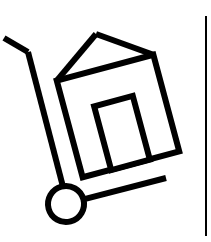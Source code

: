 <mxfile version="24.2.2" type="github">
  <diagram name="Page-1" id="KBMxZEWK2XRapFiCriQE">
    <mxGraphModel dx="281" dy="145" grid="1" gridSize="10" guides="1" tooltips="1" connect="1" arrows="1" fold="1" page="1" pageScale="1" pageWidth="823" pageHeight="365" math="0" shadow="0">
      <root>
        <mxCell id="0" />
        <mxCell id="1" parent="0" />
        <mxCell id="R3GazH2n3Gu1cFq4PYQI-12" value="" style="group;rotation=-15;" vertex="1" connectable="0" parent="1">
          <mxGeometry x="430" y="130" width="70" height="98" as="geometry" />
        </mxCell>
        <mxCell id="R3GazH2n3Gu1cFq4PYQI-1" value="" style="rounded=0;whiteSpace=wrap;html=1;rotation=-15;strokeWidth=3;" vertex="1" parent="R3GazH2n3Gu1cFq4PYQI-12">
          <mxGeometry x="21" y="25" width="50" height="50" as="geometry" />
        </mxCell>
        <mxCell id="R3GazH2n3Gu1cFq4PYQI-4" value="" style="endArrow=none;html=1;rounded=0;strokeWidth=3;" edge="1" parent="R3GazH2n3Gu1cFq4PYQI-12">
          <mxGeometry width="50" height="50" relative="1" as="geometry">
            <mxPoint x="21" y="95" as="sourcePoint" />
            <mxPoint x="1" y="18" as="targetPoint" />
          </mxGeometry>
        </mxCell>
        <mxCell id="R3GazH2n3Gu1cFq4PYQI-5" value="" style="endArrow=none;html=1;rounded=0;strokeWidth=3;" edge="1" parent="R3GazH2n3Gu1cFq4PYQI-12" source="R3GazH2n3Gu1cFq4PYQI-10">
          <mxGeometry width="50" height="50" relative="1" as="geometry">
            <mxPoint x="21" y="94" as="sourcePoint" />
            <mxPoint x="70" y="81" as="targetPoint" />
          </mxGeometry>
        </mxCell>
        <mxCell id="R3GazH2n3Gu1cFq4PYQI-6" value="" style="endArrow=none;html=1;rounded=0;strokeWidth=3;" edge="1" parent="R3GazH2n3Gu1cFq4PYQI-12">
          <mxGeometry width="50" height="50" relative="1" as="geometry">
            <mxPoint x="-11" y="11" as="sourcePoint" />
            <mxPoint x="1" y="18" as="targetPoint" />
            <Array as="points">
              <mxPoint x="1" y="18" />
            </Array>
          </mxGeometry>
        </mxCell>
        <mxCell id="R3GazH2n3Gu1cFq4PYQI-8" value="" style="endArrow=none;html=1;rounded=0;exitX=0;exitY=0;exitDx=0;exitDy=0;strokeWidth=3;" edge="1" parent="R3GazH2n3Gu1cFq4PYQI-12" source="R3GazH2n3Gu1cFq4PYQI-1">
          <mxGeometry width="50" height="50" relative="1" as="geometry">
            <mxPoint x="36" y="71" as="sourcePoint" />
            <mxPoint x="35" y="9" as="targetPoint" />
          </mxGeometry>
        </mxCell>
        <mxCell id="R3GazH2n3Gu1cFq4PYQI-9" value="" style="endArrow=none;html=1;rounded=0;exitX=1;exitY=0;exitDx=0;exitDy=0;strokeWidth=3;" edge="1" parent="R3GazH2n3Gu1cFq4PYQI-12" source="R3GazH2n3Gu1cFq4PYQI-1">
          <mxGeometry width="50" height="50" relative="1" as="geometry">
            <mxPoint x="36" y="71" as="sourcePoint" />
            <mxPoint x="35" y="9" as="targetPoint" />
          </mxGeometry>
        </mxCell>
        <mxCell id="R3GazH2n3Gu1cFq4PYQI-11" value="" style="endArrow=none;html=1;rounded=0;strokeWidth=3;" edge="1" parent="R3GazH2n3Gu1cFq4PYQI-12" target="R3GazH2n3Gu1cFq4PYQI-10">
          <mxGeometry width="50" height="50" relative="1" as="geometry">
            <mxPoint x="21" y="94" as="sourcePoint" />
            <mxPoint x="70" y="81" as="targetPoint" />
          </mxGeometry>
        </mxCell>
        <mxCell id="R3GazH2n3Gu1cFq4PYQI-10" value="" style="ellipse;whiteSpace=wrap;html=1;aspect=fixed;strokeWidth=3;rotation=-15;" vertex="1" parent="R3GazH2n3Gu1cFq4PYQI-12">
          <mxGeometry x="11" y="85" width="18" height="18" as="geometry" />
        </mxCell>
        <mxCell id="R3GazH2n3Gu1cFq4PYQI-14" value="" style="rounded=0;whiteSpace=wrap;html=1;strokeWidth=3;rotation=-15;" vertex="1" parent="R3GazH2n3Gu1cFq4PYQI-12">
          <mxGeometry x="38" y="42" width="20" height="33" as="geometry" />
        </mxCell>
        <mxCell id="R3GazH2n3Gu1cFq4PYQI-15" value="" style="endArrow=none;html=1;rounded=0;" edge="1" parent="1">
          <mxGeometry width="50" height="50" relative="1" as="geometry">
            <mxPoint x="520" y="240" as="sourcePoint" />
            <mxPoint x="520" y="130" as="targetPoint" />
          </mxGeometry>
        </mxCell>
      </root>
    </mxGraphModel>
  </diagram>
</mxfile>
